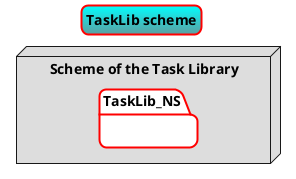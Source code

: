 @startuml TaskLib scheme
skinparam titleBorderRoundCorner 15
skinparam titleBorderThickness 2
skinparam titleBorderColor red
skinparam titleBackgroundColor Aqua-CadetBlue
title TaskLib scheme

allow_mixing

package "Scheme of the Task Library" as Uniteller_SignalsManagerLib <<Node>> #DDDDDD {
    package TaskLib_NS #FFFFFF {
        ' TODO: add here some of the librarie's schemes
    }
}
@enduml
